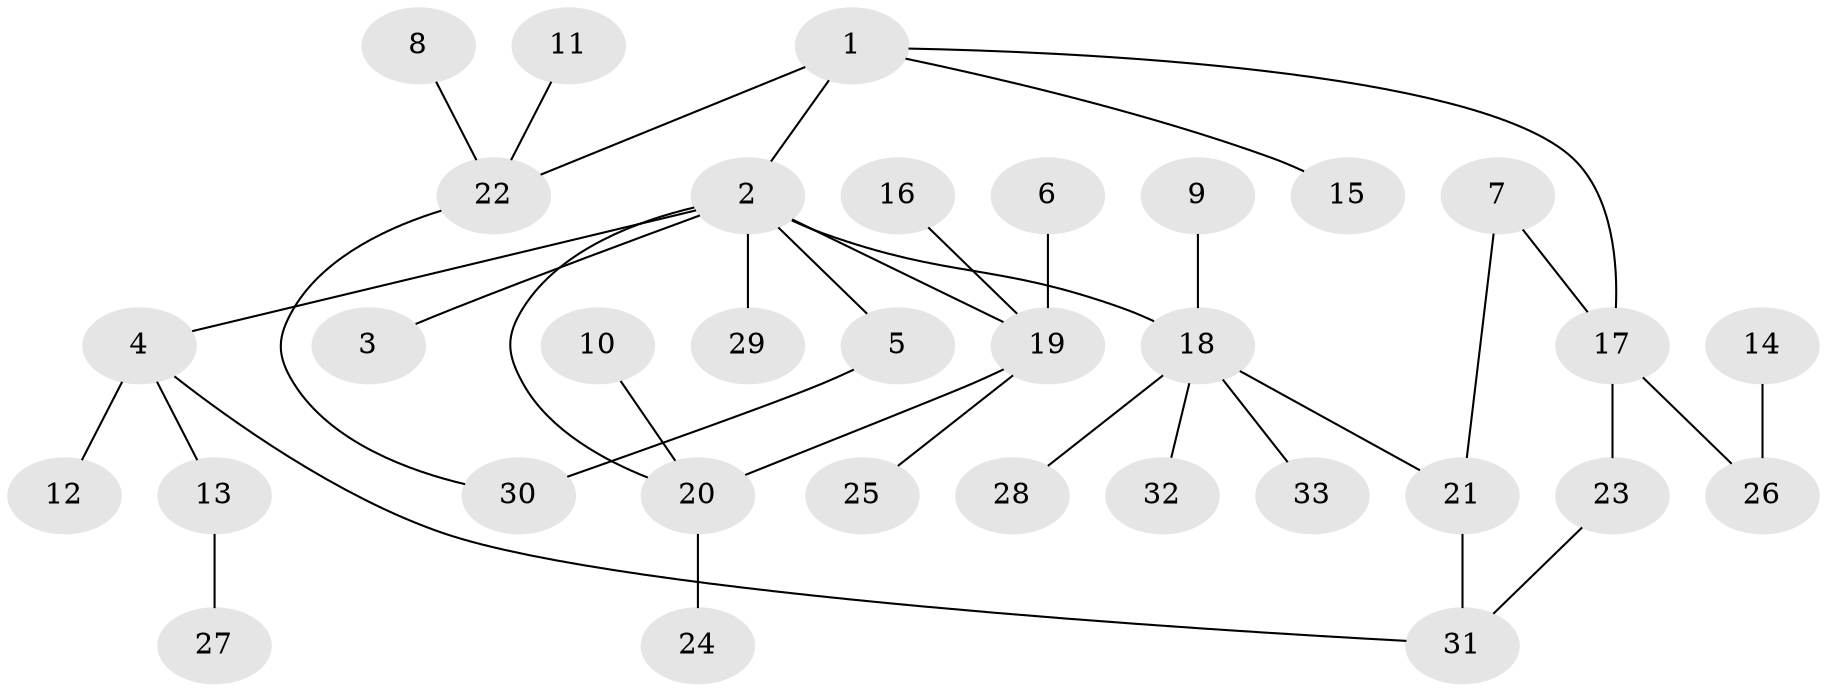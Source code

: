 // original degree distribution, {4: 0.06153846153846154, 5: 0.06153846153846154, 1: 0.38461538461538464, 6: 0.03076923076923077, 2: 0.35384615384615387, 3: 0.1076923076923077}
// Generated by graph-tools (version 1.1) at 2025/49/03/09/25 03:49:22]
// undirected, 33 vertices, 37 edges
graph export_dot {
graph [start="1"]
  node [color=gray90,style=filled];
  1;
  2;
  3;
  4;
  5;
  6;
  7;
  8;
  9;
  10;
  11;
  12;
  13;
  14;
  15;
  16;
  17;
  18;
  19;
  20;
  21;
  22;
  23;
  24;
  25;
  26;
  27;
  28;
  29;
  30;
  31;
  32;
  33;
  1 -- 2 [weight=1.0];
  1 -- 15 [weight=1.0];
  1 -- 17 [weight=1.0];
  1 -- 22 [weight=1.0];
  2 -- 3 [weight=1.0];
  2 -- 4 [weight=1.0];
  2 -- 5 [weight=1.0];
  2 -- 18 [weight=1.0];
  2 -- 19 [weight=1.0];
  2 -- 20 [weight=1.0];
  2 -- 29 [weight=1.0];
  4 -- 12 [weight=1.0];
  4 -- 13 [weight=1.0];
  4 -- 31 [weight=1.0];
  5 -- 30 [weight=1.0];
  6 -- 19 [weight=1.0];
  7 -- 17 [weight=1.0];
  7 -- 21 [weight=1.0];
  8 -- 22 [weight=1.0];
  9 -- 18 [weight=1.0];
  10 -- 20 [weight=1.0];
  11 -- 22 [weight=1.0];
  13 -- 27 [weight=1.0];
  14 -- 26 [weight=1.0];
  16 -- 19 [weight=1.0];
  17 -- 23 [weight=1.0];
  17 -- 26 [weight=1.0];
  18 -- 21 [weight=1.0];
  18 -- 28 [weight=1.0];
  18 -- 32 [weight=1.0];
  18 -- 33 [weight=1.0];
  19 -- 20 [weight=2.0];
  19 -- 25 [weight=1.0];
  20 -- 24 [weight=1.0];
  21 -- 31 [weight=1.0];
  22 -- 30 [weight=1.0];
  23 -- 31 [weight=1.0];
}

